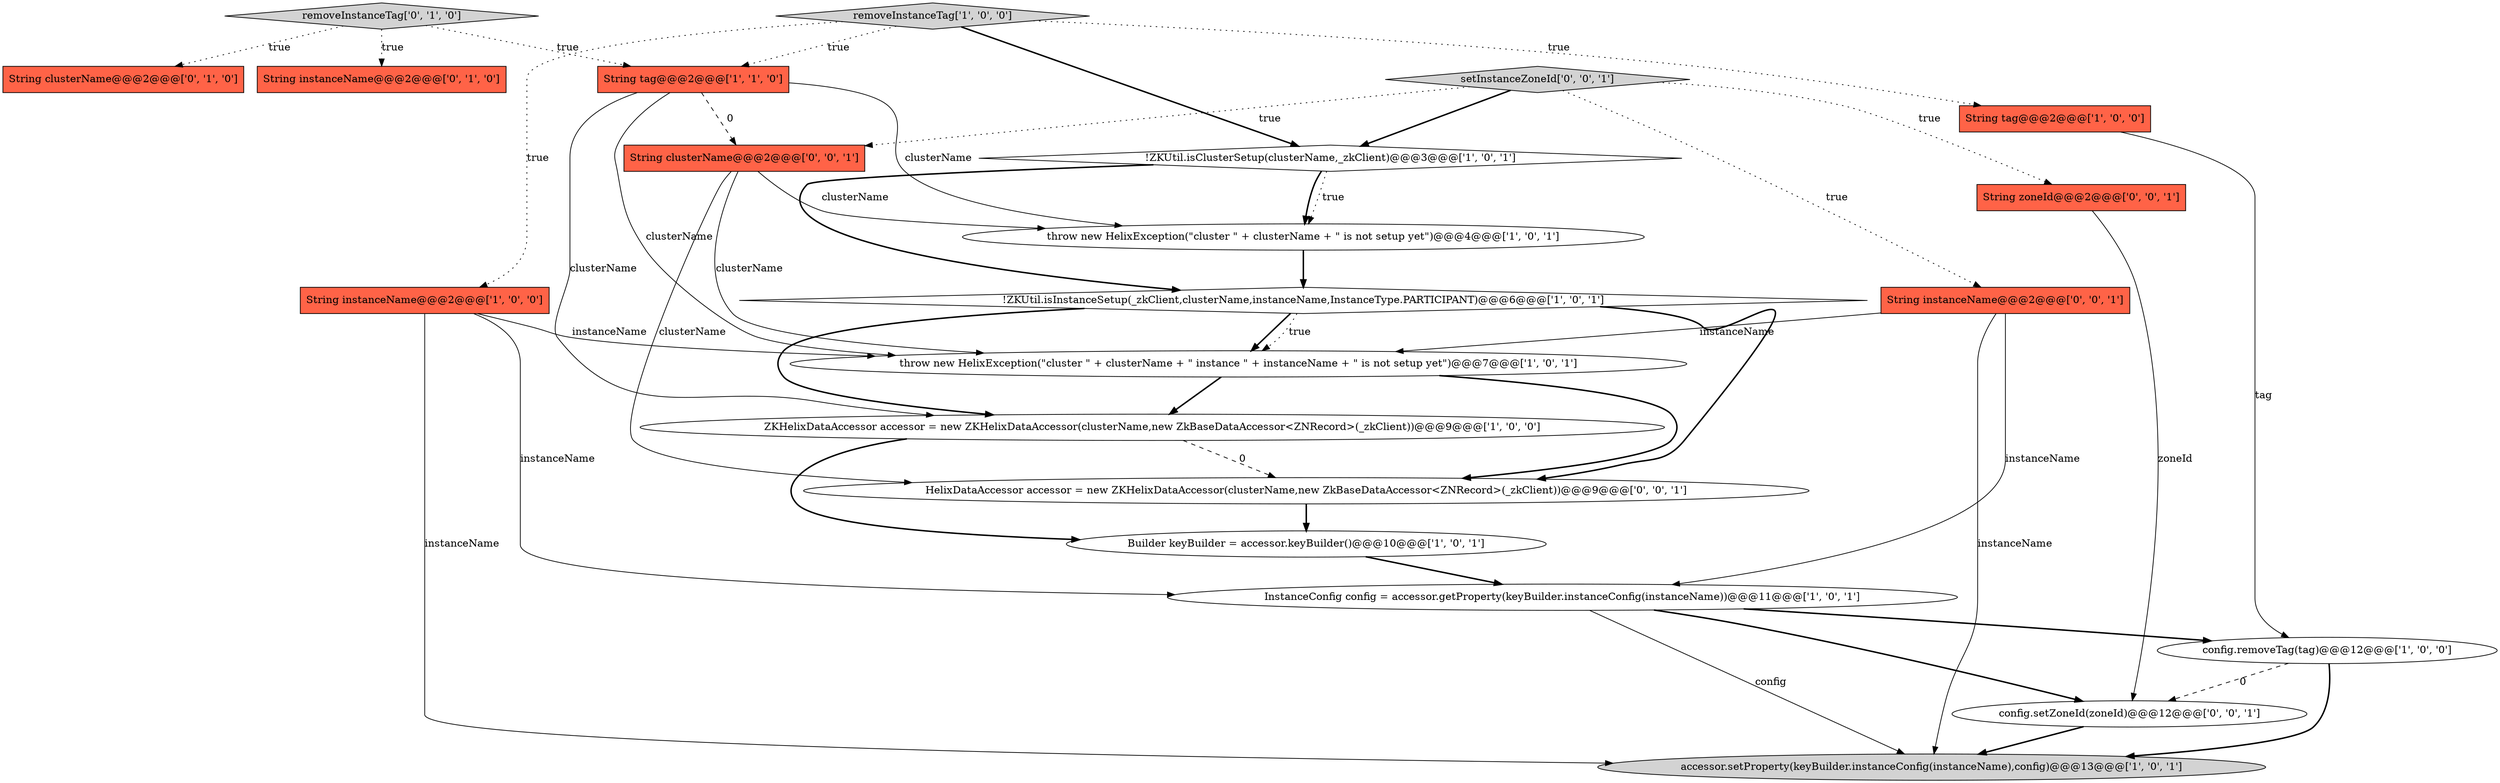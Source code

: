 digraph {
13 [style = filled, label = "String instanceName@@@2@@@['0', '1', '0']", fillcolor = tomato, shape = box image = "AAA0AAABBB2BBB"];
21 [style = filled, label = "HelixDataAccessor accessor = new ZKHelixDataAccessor(clusterName,new ZkBaseDataAccessor<ZNRecord>(_zkClient))@@@9@@@['0', '0', '1']", fillcolor = white, shape = ellipse image = "AAA0AAABBB3BBB"];
12 [style = filled, label = "!ZKUtil.isInstanceSetup(_zkClient,clusterName,instanceName,InstanceType.PARTICIPANT)@@@6@@@['1', '0', '1']", fillcolor = white, shape = diamond image = "AAA0AAABBB1BBB"];
1 [style = filled, label = "throw new HelixException(\"cluster \" + clusterName + \" is not setup yet\")@@@4@@@['1', '0', '1']", fillcolor = white, shape = ellipse image = "AAA0AAABBB1BBB"];
5 [style = filled, label = "throw new HelixException(\"cluster \" + clusterName + \" instance \" + instanceName + \" is not setup yet\")@@@7@@@['1', '0', '1']", fillcolor = white, shape = ellipse image = "AAA0AAABBB1BBB"];
18 [style = filled, label = "String instanceName@@@2@@@['0', '0', '1']", fillcolor = tomato, shape = box image = "AAA0AAABBB3BBB"];
0 [style = filled, label = "config.removeTag(tag)@@@12@@@['1', '0', '0']", fillcolor = white, shape = ellipse image = "AAA0AAABBB1BBB"];
14 [style = filled, label = "String clusterName@@@2@@@['0', '1', '0']", fillcolor = tomato, shape = box image = "AAA0AAABBB2BBB"];
7 [style = filled, label = "String instanceName@@@2@@@['1', '0', '0']", fillcolor = tomato, shape = box image = "AAA0AAABBB1BBB"];
4 [style = filled, label = "ZKHelixDataAccessor accessor = new ZKHelixDataAccessor(clusterName,new ZkBaseDataAccessor<ZNRecord>(_zkClient))@@@9@@@['1', '0', '0']", fillcolor = white, shape = ellipse image = "AAA0AAABBB1BBB"];
19 [style = filled, label = "String zoneId@@@2@@@['0', '0', '1']", fillcolor = tomato, shape = box image = "AAA0AAABBB3BBB"];
9 [style = filled, label = "InstanceConfig config = accessor.getProperty(keyBuilder.instanceConfig(instanceName))@@@11@@@['1', '0', '1']", fillcolor = white, shape = ellipse image = "AAA0AAABBB1BBB"];
2 [style = filled, label = "Builder keyBuilder = accessor.keyBuilder()@@@10@@@['1', '0', '1']", fillcolor = white, shape = ellipse image = "AAA0AAABBB1BBB"];
15 [style = filled, label = "removeInstanceTag['0', '1', '0']", fillcolor = lightgray, shape = diamond image = "AAA0AAABBB2BBB"];
6 [style = filled, label = "accessor.setProperty(keyBuilder.instanceConfig(instanceName),config)@@@13@@@['1', '0', '1']", fillcolor = lightgray, shape = ellipse image = "AAA0AAABBB1BBB"];
3 [style = filled, label = "String tag@@@2@@@['1', '0', '0']", fillcolor = tomato, shape = box image = "AAA0AAABBB1BBB"];
17 [style = filled, label = "config.setZoneId(zoneId)@@@12@@@['0', '0', '1']", fillcolor = white, shape = ellipse image = "AAA0AAABBB3BBB"];
8 [style = filled, label = "!ZKUtil.isClusterSetup(clusterName,_zkClient)@@@3@@@['1', '0', '1']", fillcolor = white, shape = diamond image = "AAA0AAABBB1BBB"];
11 [style = filled, label = "String tag@@@2@@@['1', '1', '0']", fillcolor = tomato, shape = box image = "AAA0AAABBB1BBB"];
16 [style = filled, label = "setInstanceZoneId['0', '0', '1']", fillcolor = lightgray, shape = diamond image = "AAA0AAABBB3BBB"];
10 [style = filled, label = "removeInstanceTag['1', '0', '0']", fillcolor = lightgray, shape = diamond image = "AAA0AAABBB1BBB"];
20 [style = filled, label = "String clusterName@@@2@@@['0', '0', '1']", fillcolor = tomato, shape = box image = "AAA0AAABBB3BBB"];
7->9 [style = solid, label="instanceName"];
16->19 [style = dotted, label="true"];
11->5 [style = solid, label="clusterName"];
11->20 [style = dashed, label="0"];
12->5 [style = bold, label=""];
20->5 [style = solid, label="clusterName"];
20->21 [style = solid, label="clusterName"];
9->0 [style = bold, label=""];
16->8 [style = bold, label=""];
17->6 [style = bold, label=""];
0->6 [style = bold, label=""];
12->21 [style = bold, label=""];
11->4 [style = solid, label="clusterName"];
10->3 [style = dotted, label="true"];
16->20 [style = dotted, label="true"];
9->17 [style = bold, label=""];
4->2 [style = bold, label=""];
2->9 [style = bold, label=""];
3->0 [style = solid, label="tag"];
15->14 [style = dotted, label="true"];
4->21 [style = dashed, label="0"];
0->17 [style = dashed, label="0"];
15->13 [style = dotted, label="true"];
21->2 [style = bold, label=""];
9->6 [style = solid, label="config"];
7->6 [style = solid, label="instanceName"];
20->1 [style = solid, label="clusterName"];
8->1 [style = dotted, label="true"];
8->1 [style = bold, label=""];
5->21 [style = bold, label=""];
11->1 [style = solid, label="clusterName"];
7->5 [style = solid, label="instanceName"];
18->5 [style = solid, label="instanceName"];
12->4 [style = bold, label=""];
10->8 [style = bold, label=""];
12->5 [style = dotted, label="true"];
10->11 [style = dotted, label="true"];
5->4 [style = bold, label=""];
15->11 [style = dotted, label="true"];
1->12 [style = bold, label=""];
8->12 [style = bold, label=""];
19->17 [style = solid, label="zoneId"];
18->9 [style = solid, label="instanceName"];
10->7 [style = dotted, label="true"];
18->6 [style = solid, label="instanceName"];
16->18 [style = dotted, label="true"];
}
